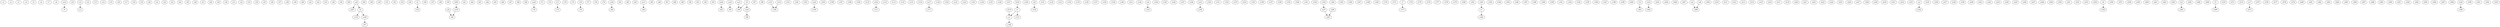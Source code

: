 strict digraph  {
c1;
c2;
c3;
c4;
c5;
c6;
c7;
c8;
c9;
c10;
c11;
c12;
c13;
c14;
c15;
c16;
c17;
c18;
c19;
c20;
c21;
c22;
c23;
c24;
c25;
c26;
c27;
c28;
c29;
c30;
c31;
c32;
c33;
c34;
c35;
c36;
c37;
c38;
c39;
c40;
c41;
c42;
c43;
c44;
c45;
c46;
c47;
c48;
c49;
c50;
c51;
c52;
c53;
c54;
c55;
c56;
c57;
c58;
c59;
c60;
c61;
c62;
c63;
c64;
c65;
c66;
c67;
c68;
c69;
c70;
c71;
c72;
c73;
c74;
c75;
c76;
c77;
c78;
c79;
c80;
c81;
c82;
c83;
c84;
c85;
c86;
c87;
c88;
c89;
c90;
c91;
c92;
c93;
c94;
c95;
c96;
c97;
c98;
c99;
c100;
c101;
c102;
c103;
c104;
c105;
c106;
c107;
c108;
c109;
c110;
c111;
c112;
c113;
c114;
c115;
c116;
c117;
c118;
c119;
c120;
c121;
c122;
c123;
c124;
c125;
c126;
c127;
c128;
c129;
c130;
c131;
c132;
c133;
c134;
c135;
c136;
c137;
c138;
c139;
c140;
c141;
c142;
c143;
c144;
c145;
c146;
c147;
c148;
c149;
c150;
c151;
c152;
c153;
c154;
c155;
c156;
c157;
c158;
c159;
c160;
c161;
c162;
c163;
c164;
c165;
c166;
c167;
c168;
c169;
c170;
c171;
c172;
c173;
c174;
c175;
c176;
c177;
c178;
c179;
c180;
c181;
c182;
c183;
c184;
c185;
c186;
c187;
c188;
c189;
c190;
c191;
c192;
c193;
c194;
c195;
c196;
c197;
c198;
c199;
c200;
c201;
c202;
c203;
c204;
c205;
c206;
c207;
c208;
c209;
c210;
c211;
c212;
c213;
c214;
c215;
c216;
c217;
c218;
c219;
c220;
c221;
c222;
c223;
c224;
c225;
c226;
c227;
c228;
c229;
c230;
c231;
c232;
c233;
c234;
c235;
c236;
c237;
c238;
c239;
c240;
c241;
c242;
c243;
c244;
c245;
c246;
c247;
c248;
c249;
c250;
c251;
c252;
c253;
c254;
c255;
c256;
c257;
c258;
c259;
c260;
c261;
c262;
c263;
c264;
c265;
c266;
c267;
c268;
c269;
c270;
c271;
c272;
c273;
c274;
c275;
c276;
c277;
c278;
c279;
c280;
c281;
c282;
c283;
c284;
c285;
c286;
c287;
c288;
c289;
c290;
c291;
c292;
c293;
c294;
c295;
c296;
c297;
c298;
c299;
c300;
c301;
c302;
c303;
v1;
v2;
v3;
v4;
v5;
v6;
v7;
v8;
v9;
v10;
v11;
v12;
v13;
co1;
co2;
co3;
co4;
co5;
co6;
co7;
co8;
co9;
co10;
co11;
co12;
co13;
co14;
co15;
co16;
co17;
co18;
co19;
co20;
co21;
co22;
co23;
co24;
co25;
co26;
co27;
co28;
co29;
c163 -> co27  [weight=1];
c193 -> v3  [weight=1];
c218 -> v1  [weight=1];
c274 -> v2  [weight=1];
c293 -> co19  [weight=1];
v1 -> c172  [weight=1];
v1 -> v2  [weight=1];
v2 -> c128  [weight=1];
v3 -> c182  [weight=1];
v4 -> c119  [weight=1];
v4 -> co29  [weight=1];
v5 -> c269  [weight=1];
v6 -> c55  [weight=1];
v7 -> c173  [weight=1];
v8 -> c255  [weight=1];
v9 -> c96  [weight=1];
v9 -> co24  [weight=1];
v10 -> c76  [weight=1];
v11 -> c73  [weight=1];
v12 -> c11  [weight=1];
v13 -> c201  [weight=1];
co1 -> c234  [weight=1];
co2 -> c208  [weight=1];
co3 -> c264  [weight=1];
co4 -> c143  [weight=1];
co5 -> c130  [weight=1];
co6 -> c267  [weight=1];
co6 -> v4  [weight=1];
co7 -> c273  [weight=1];
co8 -> c208  [weight=1];
co9 -> c60  [weight=1];
co10 -> c202  [weight=1];
co11 -> c84  [weight=1];
co12 -> c96  [weight=1];
co13 -> c100  [weight=1];
co14 -> c9  [weight=1];
co15 -> c100  [weight=1];
co16 -> c111  [weight=1];
co17 -> c117  [weight=1];
co18 -> c80  [weight=1];
co19 -> c60  [weight=1];
co20 -> c299  [weight=1];
co21 -> c149  [weight=1];
co22 -> c104  [weight=1];
co23 -> c95  [weight=1];
co24 -> c98  [weight=1];
co25 -> c70  [weight=1];
co26 -> c94  [weight=1];
co27 -> c205  [weight=1];
co28 -> c205  [weight=1];
co29 -> c47  [weight=1];
}
